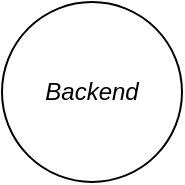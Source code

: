 <mxfile>
    <diagram id="RdpsksHVnC_l2gZxliDy" name="Page-1">
        <mxGraphModel dx="776" dy="593" grid="1" gridSize="10" guides="1" tooltips="1" connect="1" arrows="1" fold="1" page="1" pageScale="1" pageWidth="850" pageHeight="1100" math="0" shadow="0">
            <root>
                <mxCell id="0"/>
                <mxCell id="1" parent="0"/>
                <mxCell id="2" value="Backend" style="ellipse;whiteSpace=wrap;html=1;fontStyle=2" vertex="1" parent="1">
                    <mxGeometry x="260" y="160" width="90" height="90" as="geometry"/>
                </mxCell>
            </root>
        </mxGraphModel>
    </diagram>
</mxfile>